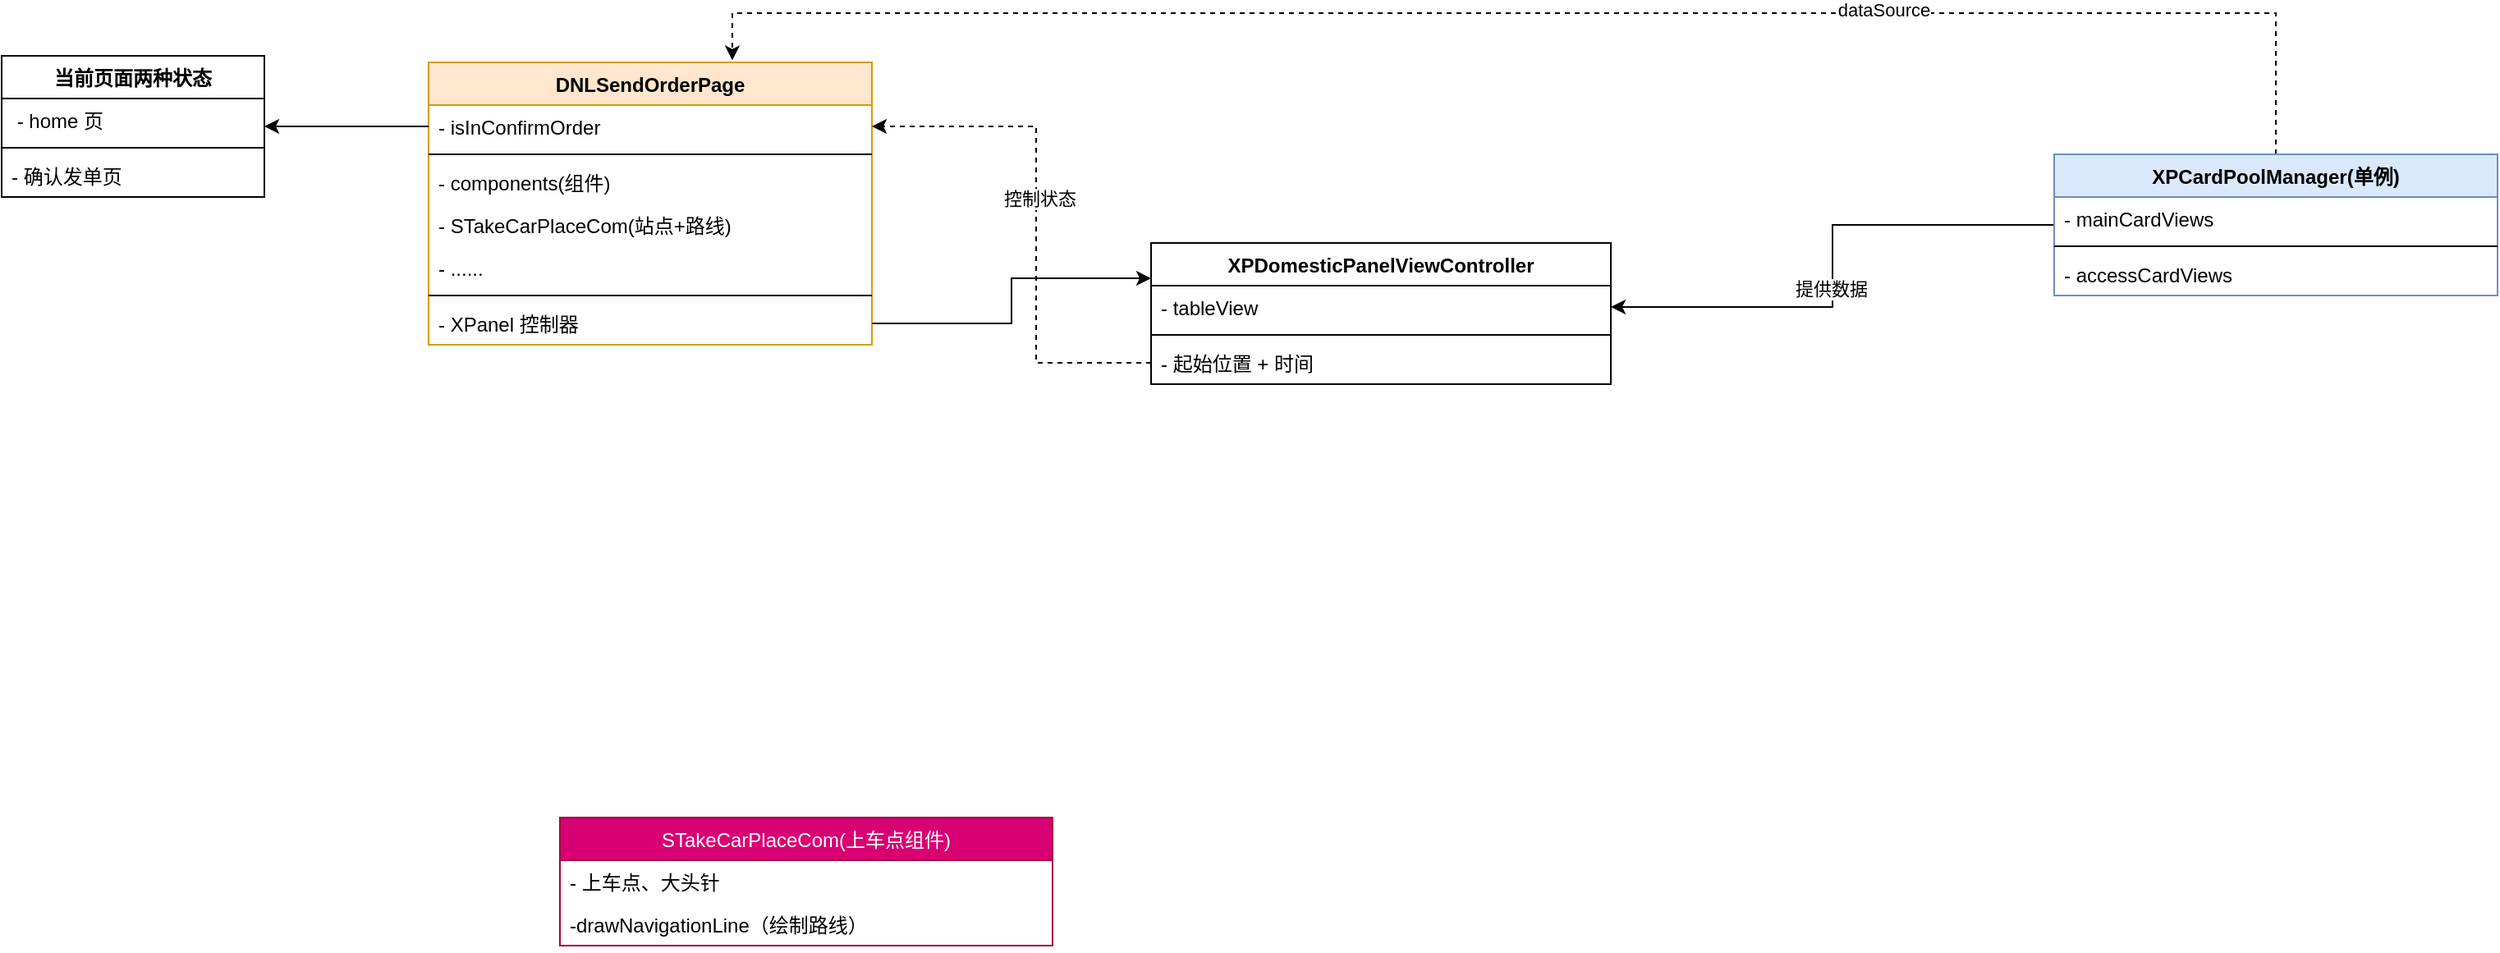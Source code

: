 <mxfile version="14.7.0" type="github">
  <diagram id="7lykp9iamNYmA4Tu66E8" name="第 1 页">
    <mxGraphModel dx="2253" dy="794" grid="1" gridSize="10" guides="1" tooltips="1" connect="1" arrows="1" fold="1" page="1" pageScale="1" pageWidth="827" pageHeight="1169" math="0" shadow="0">
      <root>
        <mxCell id="0" />
        <mxCell id="1" parent="0" />
        <mxCell id="zZ6jMW011a1lbR9ZiVev-6" value="DNLSendOrderPage" style="swimlane;fontStyle=1;align=center;verticalAlign=top;childLayout=stackLayout;horizontal=1;startSize=26;horizontalStack=0;resizeParent=1;resizeParentMax=0;resizeLast=0;collapsible=1;marginBottom=0;fillColor=#ffe6cc;strokeColor=#d79b00;" vertex="1" parent="1">
          <mxGeometry x="210" y="420" width="270" height="172" as="geometry" />
        </mxCell>
        <mxCell id="zZ6jMW011a1lbR9ZiVev-7" value="- isInConfirmOrder" style="text;strokeColor=none;fillColor=none;align=left;verticalAlign=top;spacingLeft=4;spacingRight=4;overflow=hidden;rotatable=0;points=[[0,0.5],[1,0.5]];portConstraint=eastwest;" vertex="1" parent="zZ6jMW011a1lbR9ZiVev-6">
          <mxGeometry y="26" width="270" height="26" as="geometry" />
        </mxCell>
        <mxCell id="zZ6jMW011a1lbR9ZiVev-8" value="" style="line;strokeWidth=1;fillColor=none;align=left;verticalAlign=middle;spacingTop=-1;spacingLeft=3;spacingRight=3;rotatable=0;labelPosition=right;points=[];portConstraint=eastwest;" vertex="1" parent="zZ6jMW011a1lbR9ZiVev-6">
          <mxGeometry y="52" width="270" height="8" as="geometry" />
        </mxCell>
        <mxCell id="zZ6jMW011a1lbR9ZiVev-26" value="- components(组件)" style="text;strokeColor=none;fillColor=none;align=left;verticalAlign=top;spacingLeft=4;spacingRight=4;overflow=hidden;rotatable=0;points=[[0,0.5],[1,0.5]];portConstraint=eastwest;" vertex="1" parent="zZ6jMW011a1lbR9ZiVev-6">
          <mxGeometry y="60" width="270" height="26" as="geometry" />
        </mxCell>
        <mxCell id="zZ6jMW011a1lbR9ZiVev-52" value="- STakeCarPlaceCom(站点+路线)" style="text;strokeColor=none;fillColor=none;align=left;verticalAlign=top;spacingLeft=4;spacingRight=4;overflow=hidden;rotatable=0;points=[[0,0.5],[1,0.5]];portConstraint=eastwest;" vertex="1" parent="zZ6jMW011a1lbR9ZiVev-6">
          <mxGeometry y="86" width="270" height="26" as="geometry" />
        </mxCell>
        <mxCell id="zZ6jMW011a1lbR9ZiVev-28" value="- ......" style="text;strokeColor=none;fillColor=none;align=left;verticalAlign=top;spacingLeft=4;spacingRight=4;overflow=hidden;rotatable=0;points=[[0,0.5],[1,0.5]];portConstraint=eastwest;" vertex="1" parent="zZ6jMW011a1lbR9ZiVev-6">
          <mxGeometry y="112" width="270" height="26" as="geometry" />
        </mxCell>
        <mxCell id="zZ6jMW011a1lbR9ZiVev-27" value="" style="line;strokeWidth=1;fillColor=none;align=left;verticalAlign=middle;spacingTop=-1;spacingLeft=3;spacingRight=3;rotatable=0;labelPosition=right;points=[];portConstraint=eastwest;" vertex="1" parent="zZ6jMW011a1lbR9ZiVev-6">
          <mxGeometry y="138" width="270" height="8" as="geometry" />
        </mxCell>
        <mxCell id="zZ6jMW011a1lbR9ZiVev-9" value="- XPanel 控制器" style="text;strokeColor=none;fillColor=none;align=left;verticalAlign=top;spacingLeft=4;spacingRight=4;overflow=hidden;rotatable=0;points=[[0,0.5],[1,0.5]];portConstraint=eastwest;" vertex="1" parent="zZ6jMW011a1lbR9ZiVev-6">
          <mxGeometry y="146" width="270" height="26" as="geometry" />
        </mxCell>
        <mxCell id="zZ6jMW011a1lbR9ZiVev-20" value="当前页面两种状态" style="swimlane;fontStyle=1;align=center;verticalAlign=top;childLayout=stackLayout;horizontal=1;startSize=26;horizontalStack=0;resizeParent=1;resizeParentMax=0;resizeLast=0;collapsible=1;marginBottom=0;" vertex="1" parent="1">
          <mxGeometry x="-50" y="416" width="160" height="86" as="geometry" />
        </mxCell>
        <mxCell id="zZ6jMW011a1lbR9ZiVev-21" value=" - home 页" style="text;strokeColor=none;fillColor=none;align=left;verticalAlign=top;spacingLeft=4;spacingRight=4;overflow=hidden;rotatable=0;points=[[0,0.5],[1,0.5]];portConstraint=eastwest;" vertex="1" parent="zZ6jMW011a1lbR9ZiVev-20">
          <mxGeometry y="26" width="160" height="26" as="geometry" />
        </mxCell>
        <mxCell id="zZ6jMW011a1lbR9ZiVev-22" value="" style="line;strokeWidth=1;fillColor=none;align=left;verticalAlign=middle;spacingTop=-1;spacingLeft=3;spacingRight=3;rotatable=0;labelPosition=right;points=[];portConstraint=eastwest;" vertex="1" parent="zZ6jMW011a1lbR9ZiVev-20">
          <mxGeometry y="52" width="160" height="8" as="geometry" />
        </mxCell>
        <mxCell id="zZ6jMW011a1lbR9ZiVev-23" value="- 确认发单页" style="text;strokeColor=none;fillColor=none;align=left;verticalAlign=top;spacingLeft=4;spacingRight=4;overflow=hidden;rotatable=0;points=[[0,0.5],[1,0.5]];portConstraint=eastwest;" vertex="1" parent="zZ6jMW011a1lbR9ZiVev-20">
          <mxGeometry y="60" width="160" height="26" as="geometry" />
        </mxCell>
        <mxCell id="zZ6jMW011a1lbR9ZiVev-25" style="edgeStyle=orthogonalEdgeStyle;rounded=0;orthogonalLoop=1;jettySize=auto;html=1;exitX=0;exitY=0.5;exitDx=0;exitDy=0;" edge="1" parent="1" source="zZ6jMW011a1lbR9ZiVev-7" target="zZ6jMW011a1lbR9ZiVev-20">
          <mxGeometry relative="1" as="geometry" />
        </mxCell>
        <mxCell id="zZ6jMW011a1lbR9ZiVev-29" value="XPDomesticPanelViewController" style="swimlane;fontStyle=1;align=center;verticalAlign=top;childLayout=stackLayout;horizontal=1;startSize=26;horizontalStack=0;resizeParent=1;resizeParentMax=0;resizeLast=0;collapsible=1;marginBottom=0;" vertex="1" parent="1">
          <mxGeometry x="650" y="530" width="280" height="86" as="geometry" />
        </mxCell>
        <mxCell id="zZ6jMW011a1lbR9ZiVev-30" value="- tableView" style="text;strokeColor=none;fillColor=none;align=left;verticalAlign=top;spacingLeft=4;spacingRight=4;overflow=hidden;rotatable=0;points=[[0,0.5],[1,0.5]];portConstraint=eastwest;" vertex="1" parent="zZ6jMW011a1lbR9ZiVev-29">
          <mxGeometry y="26" width="280" height="26" as="geometry" />
        </mxCell>
        <mxCell id="zZ6jMW011a1lbR9ZiVev-49" value="" style="line;strokeWidth=1;fillColor=none;align=left;verticalAlign=middle;spacingTop=-1;spacingLeft=3;spacingRight=3;rotatable=0;labelPosition=right;points=[];portConstraint=eastwest;" vertex="1" parent="zZ6jMW011a1lbR9ZiVev-29">
          <mxGeometry y="52" width="280" height="8" as="geometry" />
        </mxCell>
        <mxCell id="zZ6jMW011a1lbR9ZiVev-48" value="- 起始位置 + 时间" style="text;strokeColor=none;fillColor=none;align=left;verticalAlign=top;spacingLeft=4;spacingRight=4;overflow=hidden;rotatable=0;points=[[0,0.5],[1,0.5]];portConstraint=eastwest;" vertex="1" parent="zZ6jMW011a1lbR9ZiVev-29">
          <mxGeometry y="60" width="280" height="26" as="geometry" />
        </mxCell>
        <mxCell id="zZ6jMW011a1lbR9ZiVev-33" style="edgeStyle=orthogonalEdgeStyle;rounded=0;orthogonalLoop=1;jettySize=auto;html=1;entryX=0;entryY=0.25;entryDx=0;entryDy=0;" edge="1" parent="1" source="zZ6jMW011a1lbR9ZiVev-9" target="zZ6jMW011a1lbR9ZiVev-29">
          <mxGeometry relative="1" as="geometry" />
        </mxCell>
        <mxCell id="zZ6jMW011a1lbR9ZiVev-41" style="edgeStyle=orthogonalEdgeStyle;rounded=0;orthogonalLoop=1;jettySize=auto;html=1;entryX=1;entryY=0.5;entryDx=0;entryDy=0;" edge="1" parent="1" source="zZ6jMW011a1lbR9ZiVev-36" target="zZ6jMW011a1lbR9ZiVev-30">
          <mxGeometry relative="1" as="geometry" />
        </mxCell>
        <mxCell id="zZ6jMW011a1lbR9ZiVev-42" value="提供数据" style="edgeLabel;html=1;align=center;verticalAlign=middle;resizable=0;points=[];" vertex="1" connectable="0" parent="zZ6jMW011a1lbR9ZiVev-41">
          <mxGeometry x="0.087" y="-1" relative="1" as="geometry">
            <mxPoint as="offset" />
          </mxGeometry>
        </mxCell>
        <mxCell id="zZ6jMW011a1lbR9ZiVev-46" style="edgeStyle=orthogonalEdgeStyle;rounded=0;orthogonalLoop=1;jettySize=auto;html=1;entryX=0.685;entryY=-0.007;entryDx=0;entryDy=0;entryPerimeter=0;dashed=1;" edge="1" parent="1" source="zZ6jMW011a1lbR9ZiVev-36" target="zZ6jMW011a1lbR9ZiVev-6">
          <mxGeometry relative="1" as="geometry">
            <Array as="points">
              <mxPoint x="1335" y="390" />
              <mxPoint x="395" y="390" />
            </Array>
          </mxGeometry>
        </mxCell>
        <mxCell id="zZ6jMW011a1lbR9ZiVev-47" value="dataSource" style="edgeLabel;html=1;align=center;verticalAlign=middle;resizable=0;points=[];" vertex="1" connectable="0" parent="zZ6jMW011a1lbR9ZiVev-46">
          <mxGeometry x="-0.384" y="-2" relative="1" as="geometry">
            <mxPoint as="offset" />
          </mxGeometry>
        </mxCell>
        <mxCell id="zZ6jMW011a1lbR9ZiVev-36" value="XPCardPoolManager(单例)" style="swimlane;fontStyle=1;align=center;verticalAlign=top;childLayout=stackLayout;horizontal=1;startSize=26;horizontalStack=0;resizeParent=1;resizeParentMax=0;resizeLast=0;collapsible=1;marginBottom=0;fillColor=#dae8fc;strokeColor=#6c8ebf;" vertex="1" parent="1">
          <mxGeometry x="1200" y="476" width="270" height="86" as="geometry" />
        </mxCell>
        <mxCell id="zZ6jMW011a1lbR9ZiVev-37" value="- mainCardViews" style="text;strokeColor=none;fillColor=none;align=left;verticalAlign=top;spacingLeft=4;spacingRight=4;overflow=hidden;rotatable=0;points=[[0,0.5],[1,0.5]];portConstraint=eastwest;" vertex="1" parent="zZ6jMW011a1lbR9ZiVev-36">
          <mxGeometry y="26" width="270" height="26" as="geometry" />
        </mxCell>
        <mxCell id="zZ6jMW011a1lbR9ZiVev-38" value="" style="line;strokeWidth=1;fillColor=none;align=left;verticalAlign=middle;spacingTop=-1;spacingLeft=3;spacingRight=3;rotatable=0;labelPosition=right;points=[];portConstraint=eastwest;" vertex="1" parent="zZ6jMW011a1lbR9ZiVev-36">
          <mxGeometry y="52" width="270" height="8" as="geometry" />
        </mxCell>
        <mxCell id="zZ6jMW011a1lbR9ZiVev-39" value="- accessCardViews" style="text;strokeColor=none;fillColor=none;align=left;verticalAlign=top;spacingLeft=4;spacingRight=4;overflow=hidden;rotatable=0;points=[[0,0.5],[1,0.5]];portConstraint=eastwest;" vertex="1" parent="zZ6jMW011a1lbR9ZiVev-36">
          <mxGeometry y="60" width="270" height="26" as="geometry" />
        </mxCell>
        <mxCell id="zZ6jMW011a1lbR9ZiVev-50" style="edgeStyle=orthogonalEdgeStyle;rounded=0;orthogonalLoop=1;jettySize=auto;html=1;entryX=1;entryY=0.5;entryDx=0;entryDy=0;dashed=1;" edge="1" parent="1" source="zZ6jMW011a1lbR9ZiVev-48" target="zZ6jMW011a1lbR9ZiVev-7">
          <mxGeometry relative="1" as="geometry">
            <Array as="points">
              <mxPoint x="580" y="603" />
              <mxPoint x="580" y="459" />
            </Array>
          </mxGeometry>
        </mxCell>
        <mxCell id="zZ6jMW011a1lbR9ZiVev-51" value="控制状态" style="edgeLabel;html=1;align=center;verticalAlign=middle;resizable=0;points=[];" vertex="1" connectable="0" parent="zZ6jMW011a1lbR9ZiVev-50">
          <mxGeometry x="0.086" y="-2" relative="1" as="geometry">
            <mxPoint as="offset" />
          </mxGeometry>
        </mxCell>
        <mxCell id="zZ6jMW011a1lbR9ZiVev-53" value="STakeCarPlaceCom(上车点组件)" style="swimlane;fontStyle=0;childLayout=stackLayout;horizontal=1;startSize=26;fillColor=#d80073;horizontalStack=0;resizeParent=1;resizeParentMax=0;resizeLast=0;collapsible=1;marginBottom=0;strokeColor=#A50040;fontColor=#ffffff;" vertex="1" parent="1">
          <mxGeometry x="290" y="880" width="300" height="78" as="geometry" />
        </mxCell>
        <mxCell id="zZ6jMW011a1lbR9ZiVev-54" value="- 上车点、大头针" style="text;strokeColor=none;fillColor=none;align=left;verticalAlign=top;spacingLeft=4;spacingRight=4;overflow=hidden;rotatable=0;points=[[0,0.5],[1,0.5]];portConstraint=eastwest;" vertex="1" parent="zZ6jMW011a1lbR9ZiVev-53">
          <mxGeometry y="26" width="300" height="26" as="geometry" />
        </mxCell>
        <mxCell id="zZ6jMW011a1lbR9ZiVev-55" value="-drawNavigationLine（绘制路线）" style="text;strokeColor=none;fillColor=none;align=left;verticalAlign=top;spacingLeft=4;spacingRight=4;overflow=hidden;rotatable=0;points=[[0,0.5],[1,0.5]];portConstraint=eastwest;" vertex="1" parent="zZ6jMW011a1lbR9ZiVev-53">
          <mxGeometry y="52" width="300" height="26" as="geometry" />
        </mxCell>
      </root>
    </mxGraphModel>
  </diagram>
</mxfile>
